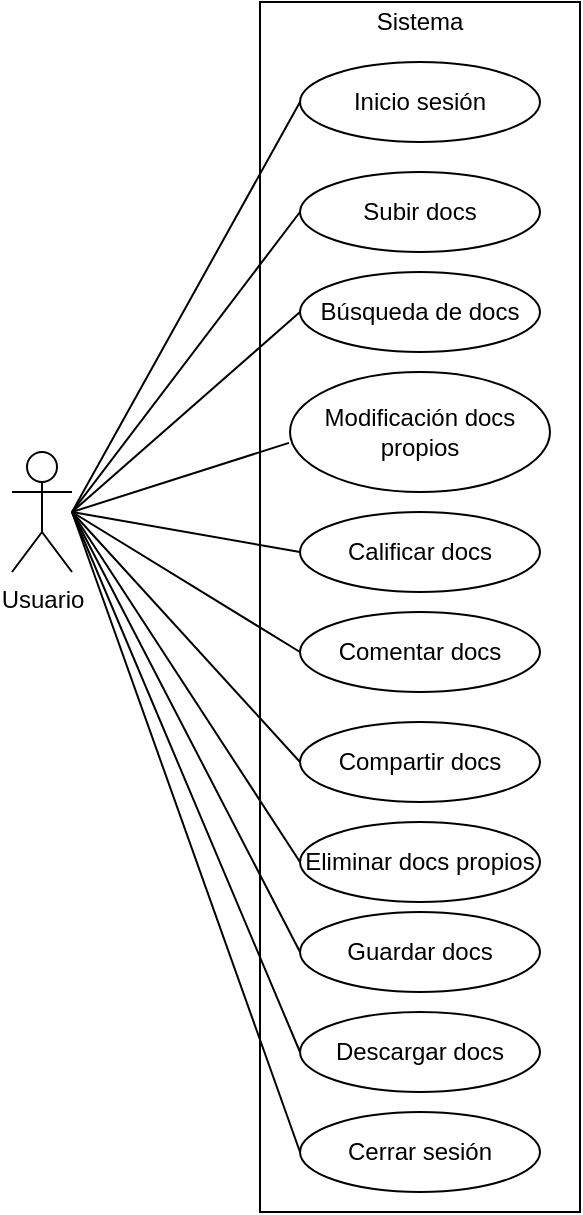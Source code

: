<mxfile>
    <diagram id="Oss9AvRvS1b2bc10Z-wu" name="Page-1">
        <mxGraphModel dx="736" dy="498" grid="1" gridSize="10" guides="1" tooltips="1" connect="1" arrows="1" fold="1" page="1" pageScale="1" pageWidth="827" pageHeight="1169" math="0" shadow="0">
            <root>
                <mxCell id="0"/>
                <mxCell id="1" parent="0"/>
                <mxCell id="2" value="Usuario" style="shape=umlActor;verticalLabelPosition=bottom;verticalAlign=top;html=1;outlineConnect=0;" parent="1" vertex="1">
                    <mxGeometry x="130" y="380" width="30" height="60" as="geometry"/>
                </mxCell>
                <mxCell id="5" value="" style="rounded=0;whiteSpace=wrap;html=1;" parent="1" vertex="1">
                    <mxGeometry x="254" y="155" width="160" height="605" as="geometry"/>
                </mxCell>
                <mxCell id="6" value="Sistema" style="text;html=1;strokeColor=none;fillColor=none;align=center;verticalAlign=middle;whiteSpace=wrap;rounded=0;" parent="1" vertex="1">
                    <mxGeometry x="314" y="155" width="40" height="20" as="geometry"/>
                </mxCell>
                <mxCell id="7" value="Subir docs" style="ellipse;whiteSpace=wrap;html=1;" parent="1" vertex="1">
                    <mxGeometry x="274" y="240" width="120" height="40" as="geometry"/>
                </mxCell>
                <mxCell id="8" value="Búsqueda de docs" style="ellipse;whiteSpace=wrap;html=1;" parent="1" vertex="1">
                    <mxGeometry x="274" y="290" width="120" height="40" as="geometry"/>
                </mxCell>
                <mxCell id="9" value="Modificación docs propios" style="ellipse;whiteSpace=wrap;html=1;" parent="1" vertex="1">
                    <mxGeometry x="269" y="340" width="130" height="60" as="geometry"/>
                </mxCell>
                <mxCell id="10" value="Calificar docs" style="ellipse;whiteSpace=wrap;html=1;" parent="1" vertex="1">
                    <mxGeometry x="274" y="410" width="120" height="40" as="geometry"/>
                </mxCell>
                <mxCell id="11" value="Comentar docs" style="ellipse;whiteSpace=wrap;html=1;" parent="1" vertex="1">
                    <mxGeometry x="274" y="460" width="120" height="40" as="geometry"/>
                </mxCell>
                <mxCell id="12" value="Inicio sesión" style="ellipse;whiteSpace=wrap;html=1;" parent="1" vertex="1">
                    <mxGeometry x="274" y="185" width="120" height="40" as="geometry"/>
                </mxCell>
                <mxCell id="13" value="Cerrar sesión" style="ellipse;whiteSpace=wrap;html=1;" parent="1" vertex="1">
                    <mxGeometry x="274" y="710" width="120" height="40" as="geometry"/>
                </mxCell>
                <mxCell id="14" value="Eliminar docs propios" style="ellipse;whiteSpace=wrap;html=1;" parent="1" vertex="1">
                    <mxGeometry x="274" y="565" width="120" height="40" as="geometry"/>
                </mxCell>
                <mxCell id="15" value="Compartir docs" style="ellipse;whiteSpace=wrap;html=1;" parent="1" vertex="1">
                    <mxGeometry x="274" y="515" width="120" height="40" as="geometry"/>
                </mxCell>
                <mxCell id="17" value="" style="endArrow=none;html=1;entryX=0;entryY=0.5;entryDx=0;entryDy=0;" parent="1" target="12" edge="1">
                    <mxGeometry width="50" height="50" relative="1" as="geometry">
                        <mxPoint x="160" y="410" as="sourcePoint"/>
                        <mxPoint x="160" y="300" as="targetPoint"/>
                    </mxGeometry>
                </mxCell>
                <mxCell id="18" value="" style="endArrow=none;html=1;entryX=0;entryY=0.5;entryDx=0;entryDy=0;" parent="1" target="7" edge="1">
                    <mxGeometry width="50" height="50" relative="1" as="geometry">
                        <mxPoint x="160" y="410" as="sourcePoint"/>
                        <mxPoint x="230" y="340" as="targetPoint"/>
                    </mxGeometry>
                </mxCell>
                <mxCell id="19" value="" style="endArrow=none;html=1;entryX=0;entryY=0.5;entryDx=0;entryDy=0;" parent="1" target="8" edge="1">
                    <mxGeometry width="50" height="50" relative="1" as="geometry">
                        <mxPoint x="160" y="410" as="sourcePoint"/>
                        <mxPoint x="230" y="365" as="targetPoint"/>
                    </mxGeometry>
                </mxCell>
                <mxCell id="20" value="" style="endArrow=none;html=1;entryX=-0.004;entryY=0.591;entryDx=0;entryDy=0;entryPerimeter=0;" parent="1" target="9" edge="1">
                    <mxGeometry width="50" height="50" relative="1" as="geometry">
                        <mxPoint x="160" y="410" as="sourcePoint"/>
                        <mxPoint x="310" y="410" as="targetPoint"/>
                    </mxGeometry>
                </mxCell>
                <mxCell id="21" value="" style="endArrow=none;html=1;entryX=0;entryY=0.5;entryDx=0;entryDy=0;" parent="1" target="10" edge="1">
                    <mxGeometry width="50" height="50" relative="1" as="geometry">
                        <mxPoint x="160" y="410" as="sourcePoint"/>
                        <mxPoint x="310" y="410" as="targetPoint"/>
                    </mxGeometry>
                </mxCell>
                <mxCell id="22" value="" style="endArrow=none;html=1;entryX=0;entryY=0.5;entryDx=0;entryDy=0;" parent="1" target="11" edge="1">
                    <mxGeometry width="50" height="50" relative="1" as="geometry">
                        <mxPoint x="160" y="410" as="sourcePoint"/>
                        <mxPoint x="310" y="410" as="targetPoint"/>
                    </mxGeometry>
                </mxCell>
                <mxCell id="23" value="" style="endArrow=none;html=1;entryX=0;entryY=0.5;entryDx=0;entryDy=0;" parent="1" target="15" edge="1">
                    <mxGeometry width="50" height="50" relative="1" as="geometry">
                        <mxPoint x="160" y="410" as="sourcePoint"/>
                        <mxPoint x="310" y="410" as="targetPoint"/>
                    </mxGeometry>
                </mxCell>
                <mxCell id="24" value="" style="endArrow=none;html=1;entryX=0;entryY=0.5;entryDx=0;entryDy=0;" parent="1" target="14" edge="1">
                    <mxGeometry width="50" height="50" relative="1" as="geometry">
                        <mxPoint x="160" y="410" as="sourcePoint"/>
                        <mxPoint x="310" y="410" as="targetPoint"/>
                    </mxGeometry>
                </mxCell>
                <mxCell id="25" value="" style="endArrow=none;html=1;entryX=0;entryY=0.5;entryDx=0;entryDy=0;" parent="1" target="13" edge="1">
                    <mxGeometry width="50" height="50" relative="1" as="geometry">
                        <mxPoint x="160" y="410" as="sourcePoint"/>
                        <mxPoint x="310" y="410" as="targetPoint"/>
                    </mxGeometry>
                </mxCell>
                <mxCell id="26" value="Guardar docs" style="ellipse;whiteSpace=wrap;html=1;" vertex="1" parent="1">
                    <mxGeometry x="274" y="610" width="120" height="40" as="geometry"/>
                </mxCell>
                <mxCell id="27" value="Descargar docs" style="ellipse;whiteSpace=wrap;html=1;" vertex="1" parent="1">
                    <mxGeometry x="274" y="660" width="120" height="40" as="geometry"/>
                </mxCell>
                <mxCell id="28" value="" style="endArrow=none;html=1;entryX=0;entryY=0.5;entryDx=0;entryDy=0;" edge="1" parent="1" target="26">
                    <mxGeometry width="50" height="50" relative="1" as="geometry">
                        <mxPoint x="160" y="410" as="sourcePoint"/>
                        <mxPoint x="300" y="560" as="targetPoint"/>
                    </mxGeometry>
                </mxCell>
                <mxCell id="29" value="" style="endArrow=none;html=1;entryX=0;entryY=0.5;entryDx=0;entryDy=0;" edge="1" parent="1" target="27">
                    <mxGeometry width="50" height="50" relative="1" as="geometry">
                        <mxPoint x="160" y="410" as="sourcePoint"/>
                        <mxPoint x="300" y="560" as="targetPoint"/>
                    </mxGeometry>
                </mxCell>
            </root>
        </mxGraphModel>
    </diagram>
</mxfile>